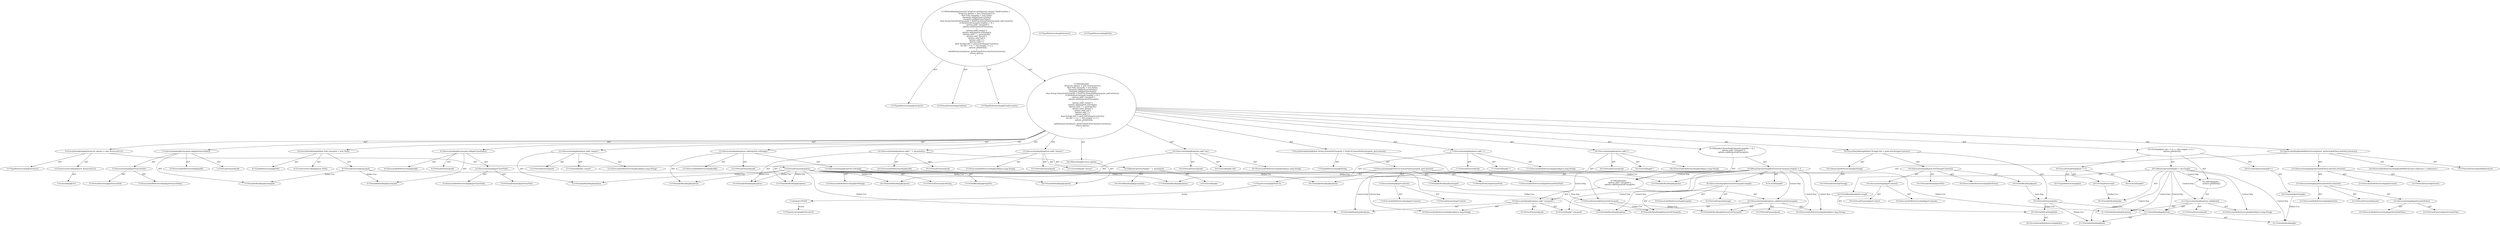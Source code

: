 digraph "getOptions#?" {
0 [label="2:CtTypeReferenceImpl@ArrayList" shape=ellipse]
1 [label="2:CtVirtualElement@getOptions" shape=ellipse]
2 [label="2:CtTypeReferenceImpl@TaskException" shape=ellipse]
3 [label="3:CtTypeReferenceImpl@ArrayList" shape=ellipse]
4 [label="3:CtTypeReferenceImpl@ArrayList" shape=ellipse]
5 [label="3:CtLiteralImpl@512" shape=ellipse]
6 [label="3:CtConstructorCallImpl@new ArrayList(512)" shape=ellipse]
7 [label="3:CtVirtualElement@options" shape=ellipse]
8 [label="3:CtLocalVariableImpl@ArrayList options = new ArrayList(512)" shape=ellipse]
9 [label="4:CtTypeReferenceImpl@Path" shape=ellipse]
10 [label="4:CtTypeReferenceImpl@Path" shape=ellipse]
11 [label="4:CtConstructorCallImpl@new Path()" shape=ellipse]
12 [label="4:CtVirtualElement@classpath" shape=ellipse]
13 [label="4:CtLocalVariableImpl@final Path classpath = new Path()" shape=ellipse]
14 [label="5:CtExecutableReferenceImpl@add()" shape=ellipse]
15 [label="5:CtVirtualElement@add" shape=ellipse]
16 [label="5:CtVariableReadImpl@classpath" shape=ellipse]
17 [label="5:CtExecutableReferenceImpl@getSourcePath()" shape=ellipse]
18 [label="5:CtVirtualElement@getSourcePath" shape=ellipse]
19 [label="5:CtInvocationImpl@getSourcePath()" shape=ellipse]
20 [label="5:CtInvocationImpl@classpath.add(getSourcePath())" shape=ellipse]
21 [label="6:CtExecutableReferenceImpl@add()" shape=ellipse]
22 [label="6:CtVirtualElement@add" shape=ellipse]
23 [label="6:CtVariableReadImpl@classpath" shape=ellipse]
24 [label="6:CtExecutableReferenceImpl@getClassPath()" shape=ellipse]
25 [label="6:CtVirtualElement@getClassPath" shape=ellipse]
26 [label="6:CtInvocationImpl@getClassPath()" shape=ellipse]
27 [label="6:CtInvocationImpl@classpath.add(getClassPath())" shape=ellipse]
28 [label="7:CtTypeReferenceImpl@String" shape=ellipse]
29 [label="7:CtExecutableReferenceImpl@formatPath(Path)" shape=ellipse]
30 [label="7:CtVirtualElement@formatPath" shape=ellipse]
31 [label="7:CtTypeAccessImpl@PathUtil" shape=ellipse]
32 [label="7:CtVariableReadImpl@classpath" shape=ellipse]
33 [label="7:CtExecutableReferenceImpl@getContext()" shape=ellipse]
34 [label="7:CtVirtualElement@getContext" shape=ellipse]
35 [label="7:CtInvocationImpl@getContext()" shape=ellipse]
36 [label="7:CtInvocationImpl@PathUtil.formatPath(classpath, getContext())" shape=ellipse]
37 [label="7:CtVirtualElement@formattedClasspath" shape=ellipse]
38 [label="7:CtLocalVariableImpl@final String formattedClasspath = PathUtil.formatPath(classpath, getContext())" shape=ellipse]
39 [label="8:CtExecutableReferenceImpl@length()" shape=ellipse]
40 [label="8:CtVirtualElement@length" shape=ellipse]
41 [label="8:CtVariableReadImpl@formattedClasspath" shape=ellipse]
42 [label="8:CtInvocationImpl@formattedClasspath.length()" shape=ellipse]
43 [label="8:CtLiteralImpl@0" shape=ellipse]
44 [label="8:CtBinaryOperatorImpl@formattedClasspath.length() > 0" shape=ellipse]
45 [label="9:CtExecutableReferenceImpl@add(java.lang.String)" shape=ellipse]
46 [label="9:CtVirtualElement@add" shape=ellipse]
47 [label="9:CtVariableReadImpl@options" shape=ellipse]
48 [label="9:CtLiteralImpl@\"-classpath\"" shape=ellipse]
49 [label="9:CtInvocationImpl@options.add(\"-classpath\")" shape=ellipse]
50 [label="10:CtExecutableReferenceImpl@add(java.lang.String)" shape=ellipse]
51 [label="10:CtVirtualElement@add" shape=ellipse]
52 [label="10:CtVariableReadImpl@options" shape=ellipse]
53 [label="10:CtVariableReadImpl@formattedClasspath" shape=ellipse]
54 [label="10:CtInvocationImpl@options.add(formattedClasspath)" shape=ellipse]
55 [label="8:CtBlockImpl@\{
    options.add(\"-classpath\");
    options.add(formattedClasspath);
\}" shape=ellipse]
56 [label="8:CtIfImpl@if (formattedClasspath.length() > 0) \{
    options.add(\"-classpath\");
    options.add(formattedClasspath);
\}" shape=ellipse]
57 [label="12:CtExecutableReferenceImpl@add(java.lang.String)" shape=ellipse]
58 [label="12:CtVirtualElement@add" shape=ellipse]
59 [label="12:CtVariableReadImpl@options" shape=ellipse]
60 [label="12:CtLiteralImpl@\"-output\"" shape=ellipse]
61 [label="12:CtInvocationImpl@options.add(\"-output\")" shape=ellipse]
62 [label="13:CtExecutableReferenceImpl@add()" shape=ellipse]
63 [label="13:CtVirtualElement@add" shape=ellipse]
64 [label="13:CtVariableReadImpl@options" shape=ellipse]
65 [label="13:CtExecutableReferenceImpl@toString()" shape=ellipse]
66 [label="13:CtVirtualElement@toString" shape=ellipse]
67 [label="13:CtFieldReadImpl@tmpFile" shape=ellipse]
68 [label="13:CtInvocationImpl@tmpFile.toString()" shape=ellipse]
69 [label="13:CtInvocationImpl@options.add(tmpFile.toString())" shape=ellipse]
70 [label="14:CtExecutableReferenceImpl@add()" shape=ellipse]
71 [label="14:CtVirtualElement@add" shape=ellipse]
72 [label="14:CtVariableReadImpl@options" shape=ellipse]
73 [label="14:CtLiteralImpl@\"-\"" shape=ellipse]
74 [label="14:CtFieldReadImpl@granularity" shape=ellipse]
75 [label="14:CtBinaryOperatorImpl@\"-\" + granularity" shape=ellipse]
76 [label="14:CtInvocationImpl@options.add(\"-\" + granularity)" shape=ellipse]
77 [label="15:CtExecutableReferenceImpl@add(java.lang.String)" shape=ellipse]
78 [label="15:CtVirtualElement@add" shape=ellipse]
79 [label="15:CtVariableReadImpl@options" shape=ellipse]
80 [label="15:CtLiteralImpl@\"-format\"" shape=ellipse]
81 [label="15:CtInvocationImpl@options.add(\"-format\")" shape=ellipse]
82 [label="16:CtExecutableReferenceImpl@add(java.lang.String)" shape=ellipse]
83 [label="16:CtVirtualElement@add" shape=ellipse]
84 [label="16:CtVariableReadImpl@options" shape=ellipse]
85 [label="16:CtLiteralImpl@\"tab\"" shape=ellipse]
86 [label="16:CtInvocationImpl@options.add(\"tab\")" shape=ellipse]
87 [label="17:CtExecutableReferenceImpl@add(java.lang.String)" shape=ellipse]
88 [label="17:CtVirtualElement@add" shape=ellipse]
89 [label="17:CtVariableReadImpl@options" shape=ellipse]
90 [label="17:CtLiteralImpl@\"-i\"" shape=ellipse]
91 [label="17:CtInvocationImpl@options.add(\"-i\")" shape=ellipse]
92 [label="18:CtExecutableReferenceImpl@add(java.lang.String)" shape=ellipse]
93 [label="18:CtVirtualElement@add" shape=ellipse]
94 [label="18:CtVariableReadImpl@options" shape=ellipse]
95 [label="18:CtLiteralImpl@\"/\"" shape=ellipse]
96 [label="18:CtInvocationImpl@options.add(\"/\")" shape=ellipse]
97 [label="19:CtVirtualElement@String[]" shape=ellipse]
98 [label="19:CtArrayTypeReferenceImpl@String[]" shape=ellipse]
99 [label="19:CtExecutableReferenceImpl@listFiles()" shape=ellipse]
100 [label="19:CtVirtualElement@listFiles" shape=ellipse]
101 [label="19:CtFieldReadImpl@path" shape=ellipse]
102 [label="19:CtExecutableReferenceImpl@getContext()" shape=ellipse]
103 [label="19:CtVirtualElement@getContext" shape=ellipse]
104 [label="19:CtInvocationImpl@getContext()" shape=ellipse]
105 [label="19:CtInvocationImpl@path.listFiles(getContext())" shape=ellipse]
106 [label="19:CtVirtualElement@dirs" shape=ellipse]
107 [label="19:CtLocalVariableImpl@final String[] dirs = path.listFiles(getContext())" shape=ellipse]
108 [label="20:CtTypeReferenceImpl@int" shape=ellipse]
109 [label="20:CtLiteralImpl@0" shape=ellipse]
110 [label="20:CtVirtualElement@i" shape=ellipse]
111 [label="20:CtLocalVariableImpl@int i = 0" shape=ellipse]
112 [label="20:CtVariableReadImpl@i" shape=ellipse]
113 [label="20:CtVariableReadImpl@dirs" shape=ellipse]
114 [label="20:CtLocalVariableReferenceImpl@dirs" shape=ellipse]
115 [label="20:CtFieldReadImpl@dirs.length" shape=ellipse]
116 [label="20:CtBinaryOperatorImpl@i < dirs.length" shape=ellipse]
117 [label="20:CtVariableWriteImpl@i" shape=ellipse]
118 [label="20:CtUnaryOperatorImpl@i++" shape=ellipse]
119 [label="21:CtExecutableReferenceImpl@add(java.lang.String)" shape=ellipse]
120 [label="21:CtVirtualElement@add" shape=ellipse]
121 [label="21:CtVariableReadImpl@options" shape=ellipse]
122 [label="21:CtVariableReadImpl@dirs" shape=ellipse]
123 [label="21:CtVariableReadImpl@i" shape=ellipse]
124 [label="21:CtArrayReadImpl@dirs[i]" shape=ellipse]
125 [label="21:CtInvocationImpl@options.add(dirs[i])" shape=ellipse]
126 [label="20:CtBlockImpl@\{
    options.add(dirs[i]);
\}" shape=ellipse]
127 [label="20:CtForImpl@for (int i = 0; i < dirs.length; i++) \{
    options.add(dirs[i]);
\}" shape=ellipse]
128 [label="23:CtExecutableReferenceImpl@addAllArrayList(<unknown>,<unknown>)" shape=ellipse]
129 [label="23:CtVirtualElement@addAllArrayList" shape=ellipse]
130 [label="23:CtVariableReadImpl@options" shape=ellipse]
131 [label="23:CtExecutableReferenceImpl@iterator()" shape=ellipse]
132 [label="23:CtVirtualElement@iterator" shape=ellipse]
133 [label="23:CtExecutableReferenceImpl@keySet()" shape=ellipse]
134 [label="23:CtVirtualElement@keySet" shape=ellipse]
135 [label="23:CtExecutableReferenceImpl@getIncludedFiles()" shape=ellipse]
136 [label="23:CtVirtualElement@getIncludedFiles" shape=ellipse]
137 [label="23:CtInvocationImpl@getIncludedFiles()" shape=ellipse]
138 [label="23:CtInvocationImpl@getIncludedFiles().keySet()" shape=ellipse]
139 [label="23:CtInvocationImpl@getIncludedFiles().keySet().iterator()" shape=ellipse]
140 [label="23:CtInvocationImpl@addAllArrayList(options, getIncludedFiles().keySet().iterator())" shape=ellipse]
141 [label="24:CtVariableReadImpl@options" shape=ellipse]
142 [label="24:CtReturnImpl@return options" shape=ellipse]
143 [label="2:CtBlockImpl@\{
    ArrayList options = new ArrayList(512);
    final Path classpath = new Path();
    classpath.add(getSourcePath());
    classpath.add(getClassPath());
    final String formattedClasspath = PathUtil.formatPath(classpath, getContext());
    if (formattedClasspath.length() > 0) \{
        options.add(\"-classpath\");
        options.add(formattedClasspath);
    \}
    options.add(\"-output\");
    options.add(tmpFile.toString());
    options.add(\"-\" + granularity);
    options.add(\"-format\");
    options.add(\"tab\");
    options.add(\"-i\");
    options.add(\"/\");
    final String[] dirs = path.listFiles(getContext());
    for (int i = 0; i < dirs.length; i++) \{
        options.add(dirs[i]);
    \}
    addAllArrayList(options, getIncludedFiles().keySet().iterator());
    return options;
\}" shape=ellipse]
144 [label="2:CtMethodImpl@protected ArrayList getOptions() throws TaskException \{
    ArrayList options = new ArrayList(512);
    final Path classpath = new Path();
    classpath.add(getSourcePath());
    classpath.add(getClassPath());
    final String formattedClasspath = PathUtil.formatPath(classpath, getContext());
    if (formattedClasspath.length() > 0) \{
        options.add(\"-classpath\");
        options.add(formattedClasspath);
    \}
    options.add(\"-output\");
    options.add(tmpFile.toString());
    options.add(\"-\" + granularity);
    options.add(\"-format\");
    options.add(\"tab\");
    options.add(\"-i\");
    options.add(\"/\");
    final String[] dirs = path.listFiles(getContext());
    for (int i = 0; i < dirs.length; i++) \{
        options.add(dirs[i]);
    \}
    addAllArrayList(options, getIncludedFiles().keySet().iterator());
    return options;
\}" shape=ellipse]
145 [label="7:Update@UPDATE" shape=ellipse]
146 [label="7:CtTypeAccessImpl@FileListUtil" shape=ellipse]
6 -> 5 [label="AST"];
7 -> 47 [label="Define-Use"];
7 -> 52 [label="Define-Use"];
7 -> 59 [label="Define-Use"];
7 -> 64 [label="Define-Use"];
7 -> 72 [label="Define-Use"];
7 -> 79 [label="Define-Use"];
7 -> 84 [label="Define-Use"];
7 -> 89 [label="Define-Use"];
7 -> 94 [label="Define-Use"];
7 -> 121 [label="Define-Use"];
7 -> 130 [label="Define-Use"];
7 -> 141 [label="Define-Use"];
8 -> 7 [label="AST"];
8 -> 3 [label="AST"];
8 -> 6 [label="AST"];
12 -> 16 [label="Define-Use"];
12 -> 23 [label="Define-Use"];
12 -> 32 [label="Define-Use"];
13 -> 12 [label="AST"];
13 -> 9 [label="AST"];
13 -> 11 [label="AST"];
19 -> 18 [label="AST"];
19 -> 17 [label="AST"];
20 -> 15 [label="AST"];
20 -> 16 [label="AST"];
20 -> 14 [label="AST"];
20 -> 19 [label="AST"];
26 -> 25 [label="AST"];
26 -> 24 [label="AST"];
27 -> 22 [label="AST"];
27 -> 23 [label="AST"];
27 -> 21 [label="AST"];
27 -> 26 [label="AST"];
31 -> 145 [label="Action"];
32 -> 37 [label="Data Dep"];
35 -> 34 [label="AST"];
35 -> 33 [label="AST"];
36 -> 30 [label="AST"];
36 -> 31 [label="AST"];
36 -> 29 [label="AST"];
36 -> 32 [label="AST"];
36 -> 35 [label="AST"];
37 -> 41 [label="Define-Use"];
37 -> 53 [label="Define-Use"];
38 -> 37 [label="AST"];
38 -> 28 [label="AST"];
38 -> 36 [label="AST"];
42 -> 40 [label="AST"];
42 -> 41 [label="AST"];
42 -> 39 [label="AST"];
44 -> 42 [label="AST"];
44 -> 43 [label="AST"];
44 -> 55 [label="Control Dep"];
44 -> 49 [label="Control Dep"];
44 -> 45 [label="Control Dep"];
44 -> 47 [label="Control Dep"];
44 -> 48 [label="Control Dep"];
44 -> 54 [label="Control Dep"];
44 -> 50 [label="Control Dep"];
44 -> 52 [label="Control Dep"];
44 -> 53 [label="Control Dep"];
49 -> 46 [label="AST"];
49 -> 47 [label="AST"];
49 -> 45 [label="AST"];
49 -> 48 [label="AST"];
54 -> 51 [label="AST"];
54 -> 52 [label="AST"];
54 -> 50 [label="AST"];
54 -> 53 [label="AST"];
55 -> 49 [label="AST"];
55 -> 54 [label="AST"];
56 -> 44 [label="AST"];
56 -> 55 [label="AST"];
61 -> 58 [label="AST"];
61 -> 59 [label="AST"];
61 -> 57 [label="AST"];
61 -> 60 [label="AST"];
68 -> 66 [label="AST"];
68 -> 67 [label="AST"];
68 -> 65 [label="AST"];
69 -> 63 [label="AST"];
69 -> 64 [label="AST"];
69 -> 62 [label="AST"];
69 -> 68 [label="AST"];
75 -> 73 [label="AST"];
75 -> 74 [label="AST"];
76 -> 71 [label="AST"];
76 -> 72 [label="AST"];
76 -> 70 [label="AST"];
76 -> 75 [label="AST"];
81 -> 78 [label="AST"];
81 -> 79 [label="AST"];
81 -> 77 [label="AST"];
81 -> 80 [label="AST"];
86 -> 83 [label="AST"];
86 -> 84 [label="AST"];
86 -> 82 [label="AST"];
86 -> 85 [label="AST"];
91 -> 88 [label="AST"];
91 -> 89 [label="AST"];
91 -> 87 [label="AST"];
91 -> 90 [label="AST"];
96 -> 93 [label="AST"];
96 -> 94 [label="AST"];
96 -> 92 [label="AST"];
96 -> 95 [label="AST"];
98 -> 97 [label="AST"];
101 -> 106 [label="Data Dep"];
104 -> 103 [label="AST"];
104 -> 102 [label="AST"];
105 -> 100 [label="AST"];
105 -> 101 [label="AST"];
105 -> 99 [label="AST"];
105 -> 104 [label="AST"];
106 -> 113 [label="Define-Use"];
106 -> 122 [label="Define-Use"];
106 -> 124 [label="Define-Use"];
107 -> 106 [label="AST"];
107 -> 98 [label="AST"];
107 -> 105 [label="AST"];
110 -> 112 [label="Define-Use"];
111 -> 110 [label="AST"];
111 -> 108 [label="AST"];
111 -> 109 [label="AST"];
113 -> 114 [label="AST"];
115 -> 113 [label="AST"];
116 -> 112 [label="AST"];
116 -> 115 [label="AST"];
116 -> 126 [label="Control Dep"];
116 -> 125 [label="Control Dep"];
116 -> 119 [label="Control Dep"];
116 -> 121 [label="Control Dep"];
116 -> 124 [label="Control Dep"];
116 -> 122 [label="Control Dep"];
116 -> 123 [label="Control Dep"];
117 -> 123 [label="Define-Use"];
118 -> 117 [label="AST"];
124 -> 122 [label="AST"];
124 -> 123 [label="AST"];
125 -> 120 [label="AST"];
125 -> 121 [label="AST"];
125 -> 119 [label="AST"];
125 -> 124 [label="AST"];
126 -> 125 [label="AST"];
127 -> 111 [label="AST"];
127 -> 116 [label="AST"];
127 -> 118 [label="AST"];
127 -> 126 [label="AST"];
137 -> 136 [label="AST"];
137 -> 135 [label="AST"];
138 -> 134 [label="AST"];
138 -> 137 [label="AST"];
138 -> 133 [label="AST"];
139 -> 132 [label="AST"];
139 -> 138 [label="AST"];
139 -> 131 [label="AST"];
140 -> 129 [label="AST"];
140 -> 128 [label="AST"];
140 -> 130 [label="AST"];
140 -> 139 [label="AST"];
142 -> 141 [label="AST"];
143 -> 8 [label="AST"];
143 -> 13 [label="AST"];
143 -> 20 [label="AST"];
143 -> 27 [label="AST"];
143 -> 38 [label="AST"];
143 -> 56 [label="AST"];
143 -> 61 [label="AST"];
143 -> 69 [label="AST"];
143 -> 76 [label="AST"];
143 -> 81 [label="AST"];
143 -> 86 [label="AST"];
143 -> 91 [label="AST"];
143 -> 96 [label="AST"];
143 -> 107 [label="AST"];
143 -> 127 [label="AST"];
143 -> 140 [label="AST"];
143 -> 142 [label="AST"];
144 -> 1 [label="AST"];
144 -> 0 [label="AST"];
144 -> 2 [label="AST"];
144 -> 143 [label="AST"];
145 -> 146 [label="Action"];
}